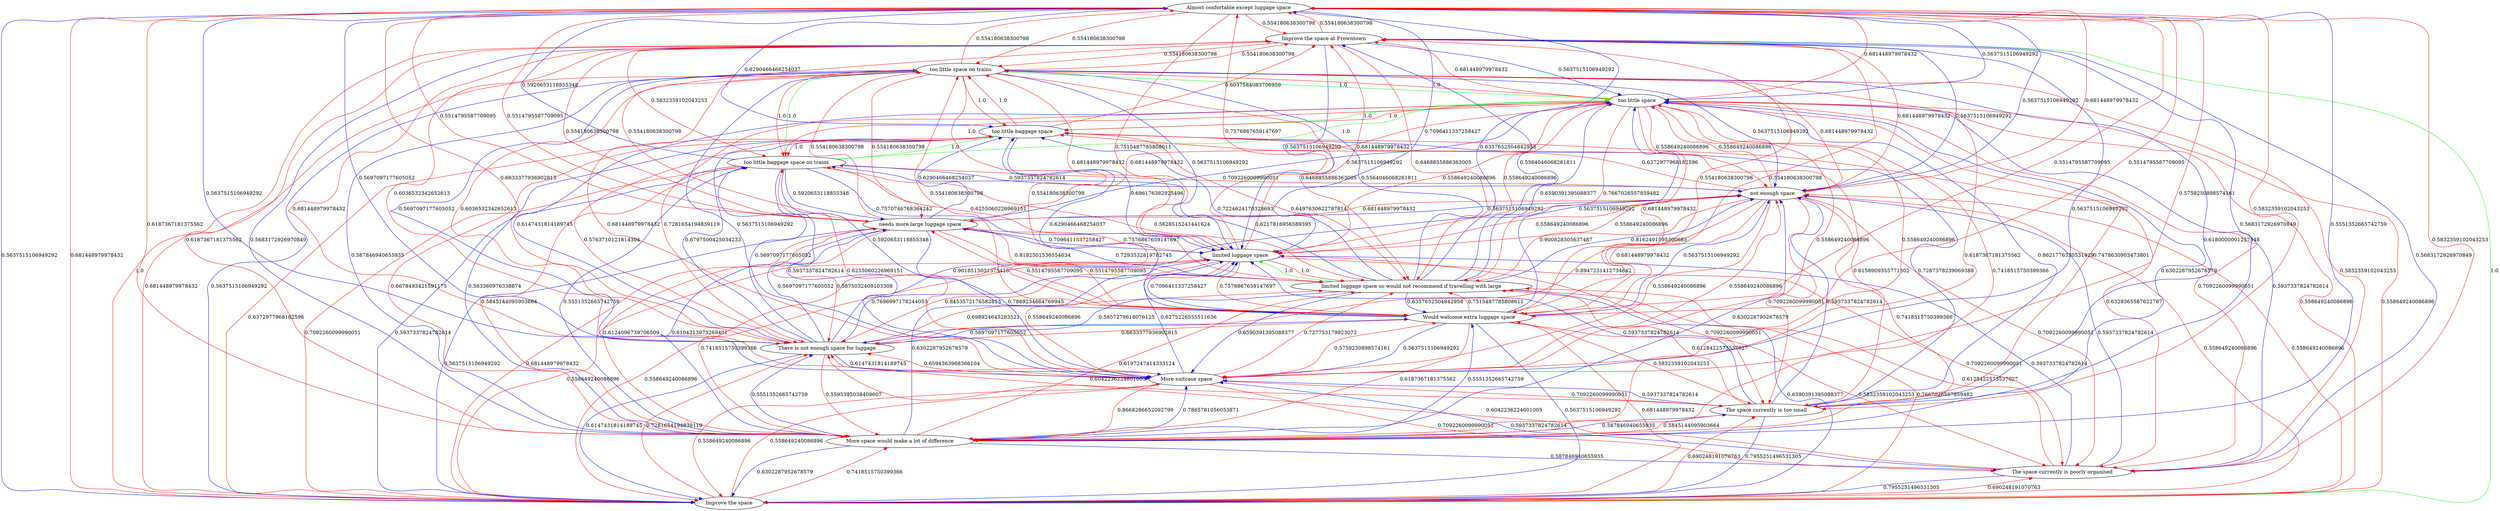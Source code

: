 digraph rawGraph {
"Almost confortable except luggage space";"Improve the space at Frowntown";"Improve the space";"More space would make a lot of difference";"More suitcase space";"The space currently is poorly organised";"The space currently is too small";"There is not enough space for luggage";"Would welcome extra luggage space";"limited luggage space so would not recommend if travelling with large";"limited luggage space";"needs more large luggage space";"not enough space";"too little baggage space on trains";"too little baggage space";"too little space";"too little space on trains";"Improve the space at Frowntown" -> "Improve the space" [label=1.0] [color=green]
"Improve the space" -> "Improve the space at Frowntown" [label=1.0] [color=red]
"Almost confortable except luggage space" -> "Improve the space at Frowntown" [label=0.554180638300798] [color=red]
"Almost confortable except luggage space" -> "Improve the space" [label=0.5637515106949292] [color=blue]
"Improve the space at Frowntown" -> "Almost confortable except luggage space" [label=0.554180638300798] [color=red]
"Improve the space" -> "Almost confortable except luggage space" [label=0.681448979978432] [color=red]
"Almost confortable except luggage space" -> "More space would make a lot of difference" [label=0.6187367181375562] [color=red]
"Improve the space at Frowntown" -> "More space would make a lot of difference" [label=0.6187367181375562] [color=red]
"Improve the space" -> "More space would make a lot of difference" [label=0.7418515750399366] [color=red]
"More space would make a lot of difference" -> "Improve the space" [label=0.6302287952678579] [color=blue]
"Almost confortable except luggage space" -> "More suitcase space" [label=0.5637515106949292] [color=blue]
"Improve the space at Frowntown" -> "More suitcase space" [label=0.5637515106949292] [color=blue]
"Improve the space" -> "More suitcase space" [label=0.558649240086896] [color=red]
"More space would make a lot of difference" -> "More suitcase space" [label=0.7865781056053871] [color=blue]
"More suitcase space" -> "Almost confortable except luggage space" [label=0.5759250898574161] [color=red]
"More suitcase space" -> "Improve the space at Frowntown" [label=0.681448979978432] [color=red]
"More suitcase space" -> "Improve the space" [label=0.558649240086896] [color=red]
"More suitcase space" -> "More space would make a lot of difference" [label=0.8668286652092799] [color=red]
"Almost confortable except luggage space" -> "The space currently is poorly organised" [label=0.5832359102043253] [color=red]
"Improve the space" -> "The space currently is poorly organised" [label=0.690248191070763] [color=red]
"More space would make a lot of difference" -> "The space currently is poorly organised" [label=0.587846940655935] [color=blue]
"More suitcase space" -> "The space currently is poorly organised" [label=0.7092260099990051] [color=red]
"The space currently is poorly organised" -> "Improve the space at Frowntown" [label=0.5683172926970849] [color=blue]
"The space currently is poorly organised" -> "Improve the space" [label=0.7955251496531305] [color=blue]
"The space currently is poorly organised" -> "More suitcase space" [label=0.5937337824782614] [color=blue]
"Almost confortable except luggage space" -> "The space currently is too small" [label=0.5832359102043253] [color=red]
"Improve the space" -> "The space currently is too small" [label=0.690248191070763] [color=red]
"More space would make a lot of difference" -> "The space currently is too small" [label=0.587846940655935] [color=blue]
"More suitcase space" -> "The space currently is too small" [label=0.7092260099990051] [color=red]
"The space currently is too small" -> "Improve the space at Frowntown" [label=0.5683172926970849] [color=blue]
"The space currently is too small" -> "Improve the space" [label=0.7955251496531305] [color=blue]
"The space currently is too small" -> "More space would make a lot of difference" [label=0.5845144095903664] [color=red]
"The space currently is too small" -> "More suitcase space" [label=0.5937337824782614] [color=blue]
"Almost confortable except luggage space" -> "There is not enough space for luggage" [label=0.6633377936902815] [color=red]
"Improve the space at Frowntown" -> "There is not enough space for luggage" [label=0.6036532342652613] [color=red]
"Improve the space" -> "There is not enough space for luggage" [label=0.7281654194839119] [color=red]
"More space would make a lot of difference" -> "There is not enough space for luggage" [label=0.5551352665742759] [color=blue]
"More suitcase space" -> "There is not enough space for luggage" [label=0.6594363968366104] [color=red]
"The space currently is poorly organised" -> "There is not enough space for luggage" [label=0.6042236224601005] [color=red]
"The space currently is too small" -> "There is not enough space for luggage" [label=0.6042236224601005] [color=red]
"There is not enough space for luggage" -> "Improve the space" [label=0.6147431814189745] [color=blue]
"There is not enough space for luggage" -> "More space would make a lot of difference" [label=0.5595395038409607] [color=red]
"There is not enough space for luggage" -> "More suitcase space" [label=0.6147431814189745] [color=blue]
"Almost confortable except luggage space" -> "Would welcome extra luggage space" [label=0.5514795587709095] [color=red]
"Improve the space at Frowntown" -> "Would welcome extra luggage space" [label=0.554180638300798] [color=red]
"Improve the space" -> "Would welcome extra luggage space" [label=0.681448979978432] [color=red]
"More suitcase space" -> "Would welcome extra luggage space" [label=0.5759250898574161] [color=red]
"Would welcome extra luggage space" -> "Almost confortable except luggage space" [label=0.5514795587709095] [color=red]
"Would welcome extra luggage space" -> "Improve the space at Frowntown" [label=0.554180638300798] [color=red]
"Would welcome extra luggage space" -> "Improve the space" [label=0.5637515106949292] [color=blue]
"Would welcome extra luggage space" -> "More space would make a lot of difference" [label=0.6187367181375562] [color=red]
"Would welcome extra luggage space" -> "More suitcase space" [label=0.5637515106949292] [color=blue]
"Would welcome extra luggage space" -> "The space currently is poorly organised" [label=0.5832359102043253] [color=red]
"Would welcome extra luggage space" -> "The space currently is too small" [label=0.5832359102043253] [color=red]
"Would welcome extra luggage space" -> "There is not enough space for luggage" [label=0.6633377936902815] [color=red]
"limited luggage space so would not recommend if travelling with large" -> "limited luggage space" [label=1.0] [color=green]
"limited luggage space" -> "limited luggage space so would not recommend if travelling with large" [label=1.0] [color=red]
"Almost confortable except luggage space" -> "limited luggage space so would not recommend if travelling with large" [label=0.7515487785808611] [color=red]
"Almost confortable except luggage space" -> "limited luggage space" [label=0.7096411337258427] [color=blue]
"Improve the space at Frowntown" -> "limited luggage space so would not recommend if travelling with large" [label=0.6468855886363005] [color=red]
"Improve the space at Frowntown" -> "limited luggage space" [label=0.5637515106949292] [color=blue]
"Improve the space" -> "limited luggage space so would not recommend if travelling with large" [label=0.7667026557859482] [color=red]
"Improve the space" -> "limited luggage space" [label=0.558649240086896] [color=red]
"More space would make a lot of difference" -> "limited luggage space so would not recommend if travelling with large" [label=0.6197247414333124] [color=red]
"More space would make a lot of difference" -> "limited luggage space" [label=0.6302287952678579] [color=blue]
"More suitcase space" -> "limited luggage space so would not recommend if travelling with large" [label=0.727753179923072] [color=red]
"More suitcase space" -> "limited luggage space" [label=0.6275226555511636] [color=blue]
"The space currently is poorly organised" -> "limited luggage space so would not recommend if travelling with large" [label=0.6128422573537027] [color=red]
"The space currently is poorly organised" -> "limited luggage space" [label=0.5937337824782614] [color=blue]
"The space currently is too small" -> "limited luggage space so would not recommend if travelling with large" [label=0.6128422573537027] [color=red]
"The space currently is too small" -> "limited luggage space" [label=0.5937337824782614] [color=blue]
"There is not enough space for luggage" -> "limited luggage space so would not recommend if travelling with large" [label=0.698924645283521] [color=red]
"There is not enough space for luggage" -> "limited luggage space" [label=0.7696997178244053] [color=blue]
"Would welcome extra luggage space" -> "limited luggage space so would not recommend if travelling with large" [label=0.7515487785808611] [color=red]
"Would welcome extra luggage space" -> "limited luggage space" [label=0.7096411337258427] [color=blue]
"limited luggage space so would not recommend if travelling with large" -> "Almost confortable except luggage space" [label=0.6357652504842958] [color=blue]
"limited luggage space so would not recommend if travelling with large" -> "Improve the space at Frowntown" [label=0.5564046068261811] [color=blue]
"limited luggage space so would not recommend if travelling with large" -> "Improve the space" [label=0.6590391395088377] [color=blue]
"limited luggage space so would not recommend if travelling with large" -> "More suitcase space" [label=0.6590391395088377] [color=blue]
"limited luggage space so would not recommend if travelling with large" -> "There is not enough space for luggage" [label=0.5857278618076125] [color=blue]
"limited luggage space so would not recommend if travelling with large" -> "Would welcome extra luggage space" [label=0.6357652504842958] [color=blue]
"limited luggage space" -> "Almost confortable except luggage space" [label=0.7576867659147697] [color=red]
"limited luggage space" -> "Improve the space at Frowntown" [label=0.681448979978432] [color=red]
"limited luggage space" -> "Improve the space" [label=0.558649240086896] [color=red]
"limited luggage space" -> "More space would make a lot of difference" [label=0.7418515750399366] [color=red]
"limited luggage space" -> "More suitcase space" [label=0.558649240086896] [color=red]
"limited luggage space" -> "The space currently is poorly organised" [label=0.7092260099990051] [color=red]
"limited luggage space" -> "The space currently is too small" [label=0.7092260099990051] [color=red]
"limited luggage space" -> "There is not enough space for luggage" [label=0.8453572176582813] [color=red]
"limited luggage space" -> "Would welcome extra luggage space" [label=0.7576867659147697] [color=red]
"Almost confortable except luggage space" -> "needs more large luggage space" [label=0.5514795587709095] [color=red]
"Improve the space at Frowntown" -> "needs more large luggage space" [label=0.554180638300798] [color=red]
"Improve the space" -> "needs more large luggage space" [label=0.681448979978432] [color=red]
"More space would make a lot of difference" -> "needs more large luggage space" [label=0.6104213973269401] [color=blue]
"Would welcome extra luggage space" -> "needs more large luggage space" [label=0.5514795587709095] [color=red]
"limited luggage space so would not recommend if travelling with large" -> "needs more large luggage space" [label=0.7293532819782745] [color=blue]
"limited luggage space" -> "needs more large luggage space" [label=0.7576867659147697] [color=red]
"needs more large luggage space" -> "Almost confortable except luggage space" [label=0.5514795587709095] [color=red]
"needs more large luggage space" -> "Improve the space at Frowntown" [label=0.554180638300798] [color=red]
"needs more large luggage space" -> "Improve the space" [label=0.5637515106949292] [color=blue]
"needs more large luggage space" -> "More space would make a lot of difference" [label=0.6124096739706509] [color=red]
"needs more large luggage space" -> "More suitcase space" [label=0.7869234664769945] [color=blue]
"needs more large luggage space" -> "There is not enough space for luggage" [label=0.5875032409103308] [color=red]
"needs more large luggage space" -> "Would welcome extra luggage space" [label=0.5514795587709095] [color=red]
"needs more large luggage space" -> "limited luggage space so would not recommend if travelling with large" [label=0.8182501536554634] [color=red]
"needs more large luggage space" -> "limited luggage space" [label=0.7096411337258427] [color=blue]
"Almost confortable except luggage space" -> "not enough space" [label=0.5637515106949292] [color=blue]
"Improve the space at Frowntown" -> "not enough space" [label=0.5637515106949292] [color=blue]
"Improve the space" -> "not enough space" [label=0.558649240086896] [color=red]
"More space would make a lot of difference" -> "not enough space" [label=0.6302287952678579] [color=blue]
"More suitcase space" -> "not enough space" [label=0.558649240086896] [color=red]
"The space currently is poorly organised" -> "not enough space" [label=0.5937337824782614] [color=blue]
"The space currently is too small" -> "not enough space" [label=0.5937337824782614] [color=blue]
"There is not enough space for luggage" -> "not enough space" [label=0.9018513031375418] [color=blue]
"Would welcome extra luggage space" -> "not enough space" [label=0.5637515106949292] [color=blue]
"limited luggage space so would not recommend if travelling with large" -> "not enough space" [label=0.8162491595300685] [color=blue]
"limited luggage space" -> "not enough space" [label=0.558649240086896] [color=red]
"needs more large luggage space" -> "not enough space" [label=0.5637515106949292] [color=blue]
"not enough space" -> "Almost confortable except luggage space" [label=0.681448979978432] [color=red]
"not enough space" -> "Improve the space at Frowntown" [label=0.681448979978432] [color=red]
"not enough space" -> "Improve the space" [label=0.558649240086896] [color=red]
"not enough space" -> "More space would make a lot of difference" [label=0.7418515750399366] [color=red]
"not enough space" -> "More suitcase space" [label=0.558649240086896] [color=red]
"not enough space" -> "The space currently is poorly organised" [label=0.7092260099990051] [color=red]
"not enough space" -> "The space currently is too small" [label=0.7092260099990051] [color=red]
"not enough space" -> "There is not enough space for luggage" [label=0.8947231412734642] [color=red]
"not enough space" -> "Would welcome extra luggage space" [label=0.681448979978432] [color=red]
"not enough space" -> "limited luggage space so would not recommend if travelling with large" [label=0.900828305637487] [color=red]
"not enough space" -> "limited luggage space" [label=0.558649240086896] [color=red]
"not enough space" -> "needs more large luggage space" [label=0.681448979978432] [color=red]
"too little baggage space on trains" -> "too little baggage space" [label=1.0] [color=green]
"too little baggage space" -> "too little space" [label=1.0] [color=green]
"too little baggage space on trains" -> "too little space on trains" [label=1.0] [color=green]
"too little space on trains" -> "too little space" [label=1.0] [color=green]
"too little baggage space on trains" -> "too little space" [label=1.0] [color=green]
"too little baggage space" -> "too little baggage space on trains" [label=1.0] [color=red]
"too little baggage space" -> "too little space on trains" [label=1.0] [color=red]
"too little space" -> "too little baggage space on trains" [label=1.0] [color=red]
"too little space" -> "too little baggage space" [label=1.0] [color=red]
"too little space" -> "too little space on trains" [label=1.0] [color=red]
"too little space on trains" -> "too little baggage space on trains" [label=1.0] [color=red]
"too little space on trains" -> "too little baggage space" [label=1.0] [color=red]
"Almost confortable except luggage space" -> "too little baggage space" [label=0.6290466468254037] [color=blue]
"Almost confortable except luggage space" -> "too little space" [label=0.5637515106949292] [color=blue]
"Almost confortable except luggage space" -> "too little space on trains" [label=0.554180638300798] [color=red]
"Improve the space at Frowntown" -> "too little baggage space on trains" [label=0.5832359102043253] [color=red]
"Improve the space at Frowntown" -> "too little space" [label=0.5637515106949292] [color=blue]
"Improve the space at Frowntown" -> "too little space on trains" [label=0.554180638300798] [color=red]
"Improve the space" -> "too little baggage space on trains" [label=0.7092260099990051] [color=red]
"Improve the space" -> "too little baggage space" [label=0.6372977968182596] [color=red]
"Improve the space" -> "too little space" [label=0.558649240086896] [color=red]
"Improve the space" -> "too little space on trains" [label=0.681448979978432] [color=red]
"More space would make a lot of difference" -> "too little baggage space" [label=0.563360976338874] [color=blue]
"More space would make a lot of difference" -> "too little space" [label=0.6302287952678579] [color=blue]
"More suitcase space" -> "too little baggage space on trains" [label=0.6255060226969151] [color=red]
"More suitcase space" -> "too little space" [label=0.558649240086896] [color=red]
"More suitcase space" -> "too little space on trains" [label=0.681448979978432] [color=red]
"The space currently is poorly organised" -> "too little space" [label=0.5937337824782614] [color=blue]
"The space currently is too small" -> "too little baggage space" [label=0.7287378239069388] [color=blue]
"The space currently is too small" -> "too little space" [label=0.8621776330531429] [color=blue]
"The space currently is too small" -> "too little space on trains" [label=0.6180000001257548] [color=blue]
"There is not enough space for luggage" -> "too little baggage space on trains" [label=0.5697097177605052] [color=blue]
"There is not enough space for luggage" -> "too little baggage space" [label=0.6797500425034233] [color=blue]
"There is not enough space for luggage" -> "too little space" [label=0.6147431814189745] [color=blue]
"Would welcome extra luggage space" -> "too little baggage space" [label=0.6290466468254037] [color=blue]
"Would welcome extra luggage space" -> "too little space" [label=0.5637515106949292] [color=blue]
"Would welcome extra luggage space" -> "too little space on trains" [label=0.554180638300798] [color=red]
"limited luggage space so would not recommend if travelling with large" -> "too little baggage space on trains" [label=0.6217816956589395] [color=blue]
"limited luggage space so would not recommend if travelling with large" -> "too little baggage space" [label=0.7224624170328693] [color=blue]
"limited luggage space so would not recommend if travelling with large" -> "too little space" [label=0.6590391395088377] [color=blue]
"limited luggage space so would not recommend if travelling with large" -> "too little space on trains" [label=0.5564046068261811] [color=blue]
"limited luggage space" -> "too little baggage space on trains" [label=0.6255060226969151] [color=red]
"limited luggage space" -> "too little space" [label=0.558649240086896] [color=red]
"limited luggage space" -> "too little space on trains" [label=0.681448979978432] [color=red]
"needs more large luggage space" -> "too little baggage space" [label=0.6290466468254037] [color=blue]
"needs more large luggage space" -> "too little space" [label=0.5637515106949292] [color=blue]
"needs more large luggage space" -> "too little space on trains" [label=0.554180638300798] [color=red]
"not enough space" -> "too little baggage space on trains" [label=0.7092260099990051] [color=red]
"not enough space" -> "too little baggage space" [label=0.6372977968182596] [color=red]
"not enough space" -> "too little space" [label=0.558649240086896] [color=red]
"not enough space" -> "too little space on trains" [label=0.681448979978432] [color=red]
"too little baggage space on trains" -> "Almost confortable except luggage space" [label=0.5920653118855348] [color=blue]
"too little baggage space on trains" -> "Improve the space" [label=0.5937337824782614] [color=blue]
"too little baggage space on trains" -> "More space would make a lot of difference" [label=0.5845144095903664] [color=red]
"too little baggage space on trains" -> "More suitcase space" [label=0.5937337824782614] [color=blue]
"too little baggage space on trains" -> "Would welcome extra luggage space" [label=0.5920653118855348] [color=blue]
"too little baggage space on trains" -> "limited luggage space so would not recommend if travelling with large" [label=0.5628515241441624] [color=red]
"too little baggage space on trains" -> "limited luggage space" [label=0.7570746768364242] [color=blue]
"too little baggage space on trains" -> "needs more large luggage space" [label=0.5920653118855348] [color=blue]
"too little baggage space on trains" -> "not enough space" [label=0.5937337824782614] [color=blue]
"too little baggage space" -> "Improve the space at Frowntown" [label=0.6037584083706959] [color=red]
"too little baggage space" -> "More space would make a lot of difference" [label=0.6678493421591175] [color=red]
"too little baggage space" -> "The space currently is poorly organised" [label=0.6328365587622787] [color=red]
"too little baggage space" -> "The space currently is too small" [label=0.6158909355771502] [color=red]
"too little baggage space" -> "There is not enough space for luggage" [label=0.5763710121814304] [color=red]
"too little baggage space" -> "limited luggage space so would not recommend if travelling with large" [label=0.6497630622787814] [color=red]
"too little baggage space" -> "limited luggage space" [label=0.696176382925496] [color=blue]
"too little space" -> "Almost confortable except luggage space" [label=0.681448979978432] [color=red]
"too little space" -> "Improve the space at Frowntown" [label=0.681448979978432] [color=red]
"too little space" -> "Improve the space" [label=0.558649240086896] [color=red]
"too little space" -> "More space would make a lot of difference" [label=0.7418515750399366] [color=red]
"too little space" -> "More suitcase space" [label=0.558649240086896] [color=red]
"too little space" -> "The space currently is poorly organised" [label=0.7092260099990051] [color=red]
"too little space" -> "The space currently is too small" [label=0.7478630903473801] [color=red]
"too little space" -> "There is not enough space for luggage" [label=0.7281654194839119] [color=red]
"too little space" -> "Would welcome extra luggage space" [label=0.681448979978432] [color=red]
"too little space" -> "limited luggage space so would not recommend if travelling with large" [label=0.7667026557859482] [color=red]
"too little space" -> "limited luggage space" [label=0.558649240086896] [color=red]
"too little space" -> "needs more large luggage space" [label=0.681448979978432] [color=red]
"too little space" -> "not enough space" [label=0.558649240086896] [color=red]
"too little space on trains" -> "Almost confortable except luggage space" [label=0.554180638300798] [color=red]
"too little space on trains" -> "Improve the space at Frowntown" [label=0.554180638300798] [color=red]
"too little space on trains" -> "Improve the space" [label=0.5637515106949292] [color=blue]
"too little space on trains" -> "More space would make a lot of difference" [label=0.6187367181375562] [color=red]
"too little space on trains" -> "More suitcase space" [label=0.5637515106949292] [color=blue]
"too little space on trains" -> "The space currently is poorly organised" [label=0.5832359102043253] [color=red]
"too little space on trains" -> "There is not enough space for luggage" [label=0.6036532342652613] [color=red]
"too little space on trains" -> "Would welcome extra luggage space" [label=0.554180638300798] [color=red]
"too little space on trains" -> "limited luggage space so would not recommend if travelling with large" [label=0.6468855886363005] [color=red]
"too little space on trains" -> "limited luggage space" [label=0.5637515106949292] [color=blue]
"too little space on trains" -> "needs more large luggage space" [label=0.554180638300798] [color=red]
"too little space on trains" -> "not enough space" [label=0.5637515106949292] [color=blue]
"More space would make a lot of difference" -> "too little baggage space on trains" [label=0.5551352665742759] [color=blue]
"More space would make a lot of difference" -> "too little space on trains" [label=0.587846940655935] [color=blue]
"More space would make a lot of difference" -> "Improve the space at Frowntown" [label=0.5683172926970849] [color=blue]
"There is not enough space for luggage" -> "needs more large luggage space" [label=0.5697097177605052] [color=blue]
"There is not enough space for luggage" -> "Would welcome extra luggage space" [label=0.5697097177605052] [color=blue]
"There is not enough space for luggage" -> "Almost confortable except luggage space" [label=0.5697097177605052] [color=blue]
"There is not enough space for luggage" -> "too little space on trains" [label=0.5697097177605052] [color=blue]
"More space would make a lot of difference" -> "Would welcome extra luggage space" [label=0.5551352665742759] [color=blue]
"More space would make a lot of difference" -> "Almost confortable except luggage space" [label=0.5551352665742759] [color=blue]
}